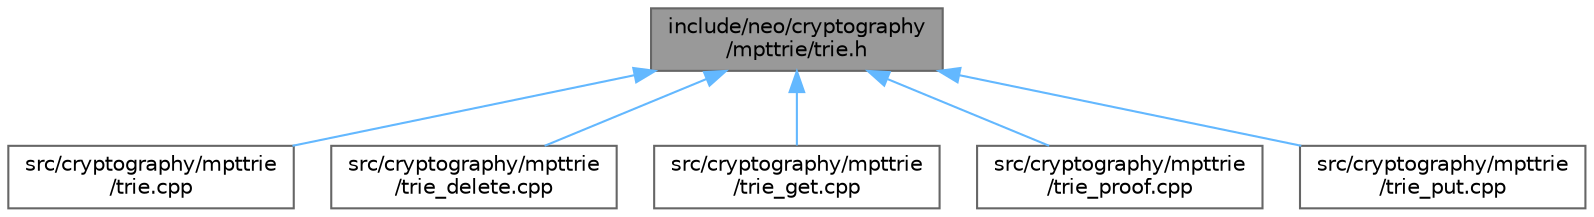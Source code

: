 digraph "include/neo/cryptography/mpttrie/trie.h"
{
 // LATEX_PDF_SIZE
  bgcolor="transparent";
  edge [fontname=Helvetica,fontsize=10,labelfontname=Helvetica,labelfontsize=10];
  node [fontname=Helvetica,fontsize=10,shape=box,height=0.2,width=0.4];
  Node1 [id="Node000001",label="include/neo/cryptography\l/mpttrie/trie.h",height=0.2,width=0.4,color="gray40", fillcolor="grey60", style="filled", fontcolor="black",tooltip=" "];
  Node1 -> Node2 [id="edge6_Node000001_Node000002",dir="back",color="steelblue1",style="solid",tooltip=" "];
  Node2 [id="Node000002",label="src/cryptography/mpttrie\l/trie.cpp",height=0.2,width=0.4,color="grey40", fillcolor="white", style="filled",URL="$trie_8cpp.html",tooltip=" "];
  Node1 -> Node3 [id="edge7_Node000001_Node000003",dir="back",color="steelblue1",style="solid",tooltip=" "];
  Node3 [id="Node000003",label="src/cryptography/mpttrie\l/trie_delete.cpp",height=0.2,width=0.4,color="grey40", fillcolor="white", style="filled",URL="$trie__delete_8cpp.html",tooltip=" "];
  Node1 -> Node4 [id="edge8_Node000001_Node000004",dir="back",color="steelblue1",style="solid",tooltip=" "];
  Node4 [id="Node000004",label="src/cryptography/mpttrie\l/trie_get.cpp",height=0.2,width=0.4,color="grey40", fillcolor="white", style="filled",URL="$trie__get_8cpp.html",tooltip=" "];
  Node1 -> Node5 [id="edge9_Node000001_Node000005",dir="back",color="steelblue1",style="solid",tooltip=" "];
  Node5 [id="Node000005",label="src/cryptography/mpttrie\l/trie_proof.cpp",height=0.2,width=0.4,color="grey40", fillcolor="white", style="filled",URL="$trie__proof_8cpp.html",tooltip=" "];
  Node1 -> Node6 [id="edge10_Node000001_Node000006",dir="back",color="steelblue1",style="solid",tooltip=" "];
  Node6 [id="Node000006",label="src/cryptography/mpttrie\l/trie_put.cpp",height=0.2,width=0.4,color="grey40", fillcolor="white", style="filled",URL="$trie__put_8cpp.html",tooltip=" "];
}
